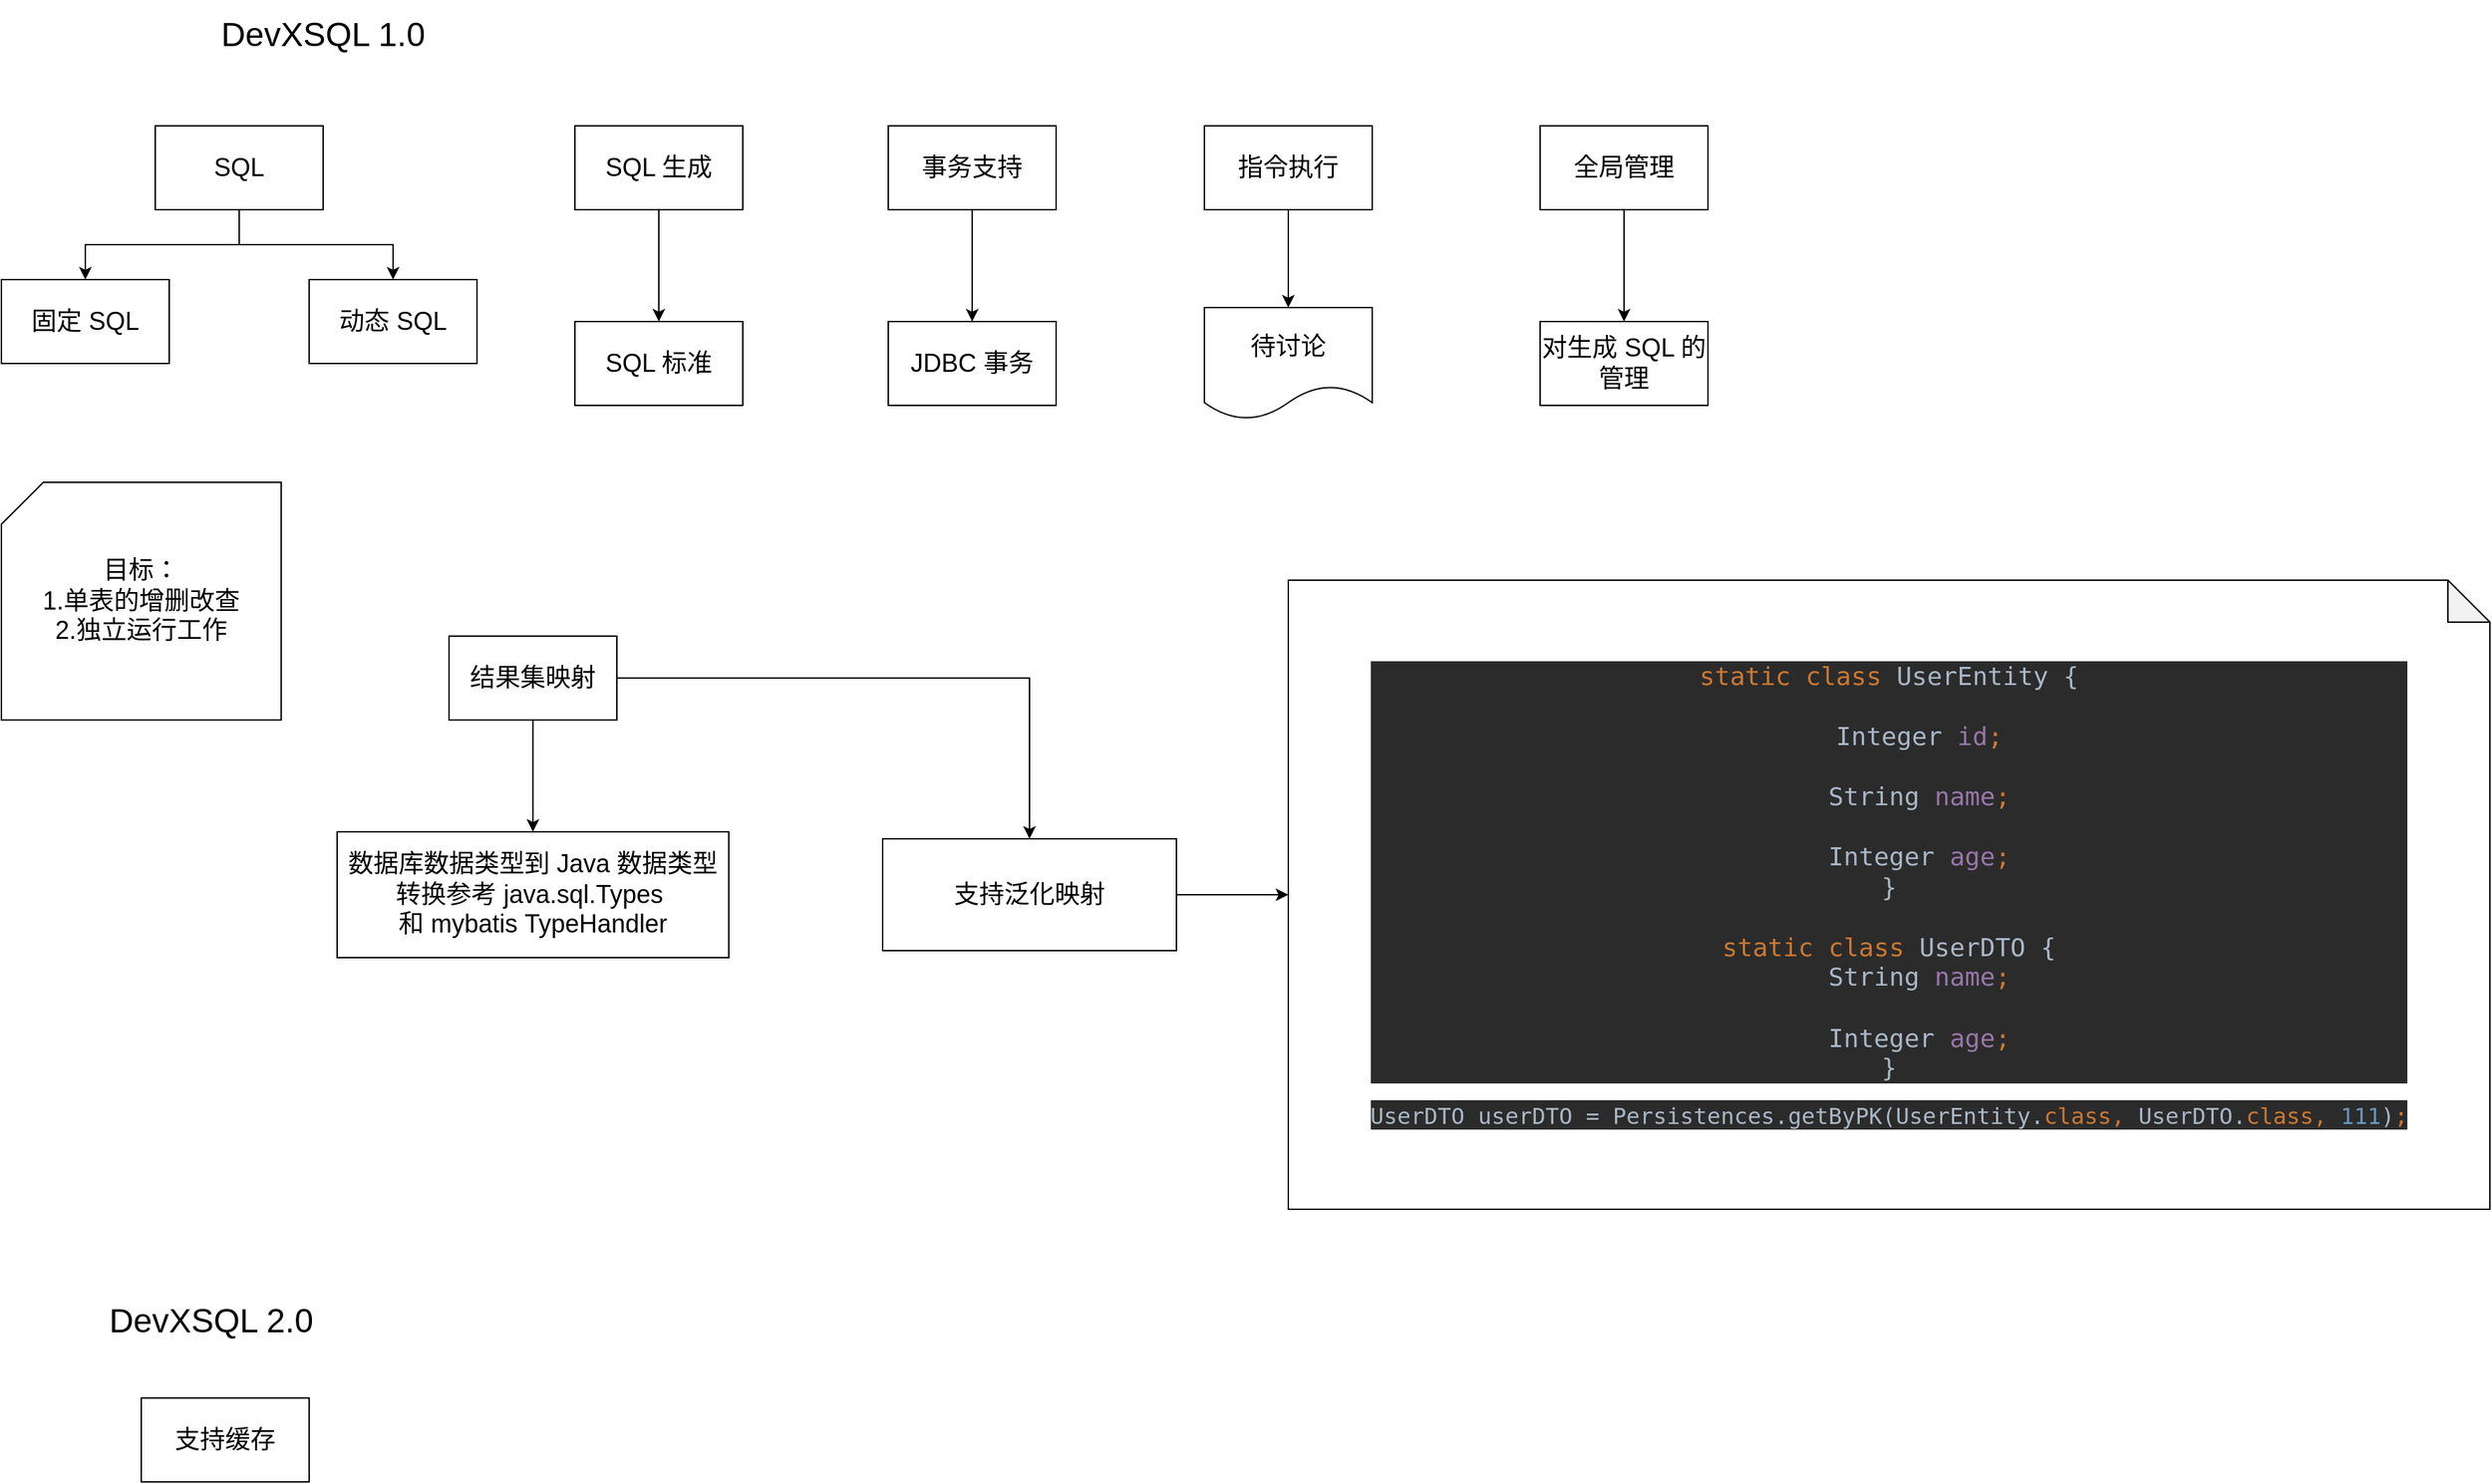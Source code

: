 <mxfile version="21.1.5" type="github">
  <diagram name="第 1 页" id="UhUEQJS8GDLvYfTMcVj2">
    <mxGraphModel dx="2261" dy="764" grid="1" gridSize="10" guides="1" tooltips="1" connect="1" arrows="1" fold="1" page="1" pageScale="1" pageWidth="827" pageHeight="1169" math="0" shadow="0">
      <root>
        <mxCell id="0" />
        <mxCell id="1" parent="0" />
        <mxCell id="CWedyXncNDXnPdNYyyou-26" style="edgeStyle=orthogonalEdgeStyle;rounded=0;orthogonalLoop=1;jettySize=auto;html=1;" edge="1" parent="1" source="CWedyXncNDXnPdNYyyou-2" target="CWedyXncNDXnPdNYyyou-24">
          <mxGeometry relative="1" as="geometry" />
        </mxCell>
        <mxCell id="CWedyXncNDXnPdNYyyou-27" style="edgeStyle=orthogonalEdgeStyle;rounded=0;orthogonalLoop=1;jettySize=auto;html=1;entryX=0.5;entryY=0;entryDx=0;entryDy=0;" edge="1" parent="1" source="CWedyXncNDXnPdNYyyou-2" target="CWedyXncNDXnPdNYyyou-25">
          <mxGeometry relative="1" as="geometry" />
        </mxCell>
        <mxCell id="CWedyXncNDXnPdNYyyou-2" value="&lt;font style=&quot;font-size: 18px;&quot;&gt;SQL&lt;/font&gt;" style="rounded=0;whiteSpace=wrap;html=1;" vertex="1" parent="1">
          <mxGeometry x="-170" y="220" width="120" height="60" as="geometry" />
        </mxCell>
        <mxCell id="CWedyXncNDXnPdNYyyou-10" value="" style="edgeStyle=orthogonalEdgeStyle;rounded=0;orthogonalLoop=1;jettySize=auto;html=1;" edge="1" parent="1" source="CWedyXncNDXnPdNYyyou-3" target="CWedyXncNDXnPdNYyyou-9">
          <mxGeometry relative="1" as="geometry" />
        </mxCell>
        <mxCell id="CWedyXncNDXnPdNYyyou-3" value="&lt;font style=&quot;font-size: 18px;&quot;&gt;事务支持&lt;/font&gt;" style="rounded=0;whiteSpace=wrap;html=1;" vertex="1" parent="1">
          <mxGeometry x="354" y="220" width="120" height="60" as="geometry" />
        </mxCell>
        <mxCell id="CWedyXncNDXnPdNYyyou-12" value="" style="edgeStyle=orthogonalEdgeStyle;rounded=0;orthogonalLoop=1;jettySize=auto;html=1;" edge="1" parent="1" source="CWedyXncNDXnPdNYyyou-4" target="CWedyXncNDXnPdNYyyou-11">
          <mxGeometry relative="1" as="geometry" />
        </mxCell>
        <mxCell id="CWedyXncNDXnPdNYyyou-4" value="&lt;font style=&quot;font-size: 18px;&quot;&gt;指令执行&lt;/font&gt;" style="rounded=0;whiteSpace=wrap;html=1;" vertex="1" parent="1">
          <mxGeometry x="580" y="220" width="120" height="60" as="geometry" />
        </mxCell>
        <mxCell id="CWedyXncNDXnPdNYyyou-14" value="" style="edgeStyle=orthogonalEdgeStyle;rounded=0;orthogonalLoop=1;jettySize=auto;html=1;" edge="1" parent="1" source="CWedyXncNDXnPdNYyyou-5" target="CWedyXncNDXnPdNYyyou-13">
          <mxGeometry relative="1" as="geometry" />
        </mxCell>
        <mxCell id="CWedyXncNDXnPdNYyyou-18" style="edgeStyle=orthogonalEdgeStyle;rounded=0;orthogonalLoop=1;jettySize=auto;html=1;" edge="1" parent="1" source="CWedyXncNDXnPdNYyyou-5" target="CWedyXncNDXnPdNYyyou-16">
          <mxGeometry relative="1" as="geometry" />
        </mxCell>
        <mxCell id="CWedyXncNDXnPdNYyyou-5" value="&lt;font style=&quot;font-size: 18px;&quot;&gt;结果集映射&lt;/font&gt;" style="rounded=0;whiteSpace=wrap;html=1;" vertex="1" parent="1">
          <mxGeometry x="40" y="585" width="120" height="60" as="geometry" />
        </mxCell>
        <mxCell id="CWedyXncNDXnPdNYyyou-6" value="&lt;font style=&quot;font-size: 24px;&quot;&gt;DevXSQL 1.0&lt;/font&gt;" style="text;html=1;strokeColor=none;fillColor=none;align=center;verticalAlign=middle;whiteSpace=wrap;rounded=0;" vertex="1" parent="1">
          <mxGeometry x="-130" y="130" width="160" height="50" as="geometry" />
        </mxCell>
        <mxCell id="CWedyXncNDXnPdNYyyou-7" value="&lt;font style=&quot;font-size: 18px;&quot;&gt;SQL 标准&lt;/font&gt;" style="rounded=0;whiteSpace=wrap;html=1;" vertex="1" parent="1">
          <mxGeometry x="130" y="360" width="120" height="60" as="geometry" />
        </mxCell>
        <mxCell id="CWedyXncNDXnPdNYyyou-9" value="&lt;font style=&quot;font-size: 18px;&quot;&gt;JDBC 事务&lt;/font&gt;" style="whiteSpace=wrap;html=1;rounded=0;" vertex="1" parent="1">
          <mxGeometry x="354" y="360" width="120" height="60" as="geometry" />
        </mxCell>
        <mxCell id="CWedyXncNDXnPdNYyyou-11" value="&lt;font style=&quot;font-size: 18px;&quot;&gt;待讨论&lt;/font&gt;" style="shape=document;whiteSpace=wrap;html=1;boundedLbl=1;rounded=0;" vertex="1" parent="1">
          <mxGeometry x="580" y="350" width="120" height="80" as="geometry" />
        </mxCell>
        <mxCell id="CWedyXncNDXnPdNYyyou-13" value="&lt;font style=&quot;font-size: 18px;&quot;&gt;数据库数据类型到 Java 数据类型转换参考&amp;nbsp;java.sql.Types&amp;nbsp;&lt;br&gt;和 mybatis&amp;nbsp;TypeHandler&lt;/font&gt;" style="whiteSpace=wrap;html=1;rounded=0;" vertex="1" parent="1">
          <mxGeometry x="-40" y="725" width="280" height="90" as="geometry" />
        </mxCell>
        <mxCell id="CWedyXncNDXnPdNYyyou-35" style="edgeStyle=orthogonalEdgeStyle;rounded=0;orthogonalLoop=1;jettySize=auto;html=1;" edge="1" parent="1" source="CWedyXncNDXnPdNYyyou-16" target="CWedyXncNDXnPdNYyyou-33">
          <mxGeometry relative="1" as="geometry" />
        </mxCell>
        <mxCell id="CWedyXncNDXnPdNYyyou-16" value="&lt;font style=&quot;font-size: 18px;&quot;&gt;支持泛化映射&lt;/font&gt;&lt;span style=&quot;font-size: 18px;&quot;&gt;&lt;br&gt;&lt;/span&gt;" style="whiteSpace=wrap;html=1;rounded=0;" vertex="1" parent="1">
          <mxGeometry x="350" y="730" width="210" height="80" as="geometry" />
        </mxCell>
        <mxCell id="CWedyXncNDXnPdNYyyou-23" value="" style="edgeStyle=orthogonalEdgeStyle;rounded=0;orthogonalLoop=1;jettySize=auto;html=1;" edge="1" parent="1" source="CWedyXncNDXnPdNYyyou-21" target="CWedyXncNDXnPdNYyyou-22">
          <mxGeometry relative="1" as="geometry" />
        </mxCell>
        <mxCell id="CWedyXncNDXnPdNYyyou-21" value="&lt;font style=&quot;font-size: 18px;&quot;&gt;全局管理&lt;/font&gt;" style="rounded=0;whiteSpace=wrap;html=1;" vertex="1" parent="1">
          <mxGeometry x="820" y="220" width="120" height="60" as="geometry" />
        </mxCell>
        <mxCell id="CWedyXncNDXnPdNYyyou-22" value="&lt;font style=&quot;font-size: 18px;&quot;&gt;对生成 SQL 的管理&lt;/font&gt;" style="whiteSpace=wrap;html=1;rounded=0;" vertex="1" parent="1">
          <mxGeometry x="820" y="360" width="120" height="60" as="geometry" />
        </mxCell>
        <mxCell id="CWedyXncNDXnPdNYyyou-24" value="&lt;font style=&quot;font-size: 18px;&quot;&gt;固定 SQL&lt;/font&gt;" style="rounded=0;whiteSpace=wrap;html=1;" vertex="1" parent="1">
          <mxGeometry x="-280" y="330" width="120" height="60" as="geometry" />
        </mxCell>
        <mxCell id="CWedyXncNDXnPdNYyyou-25" value="&lt;font style=&quot;font-size: 18px;&quot;&gt;动态 SQL&lt;/font&gt;" style="rounded=0;whiteSpace=wrap;html=1;" vertex="1" parent="1">
          <mxGeometry x="-60" y="330" width="120" height="60" as="geometry" />
        </mxCell>
        <mxCell id="CWedyXncNDXnPdNYyyou-29" style="edgeStyle=orthogonalEdgeStyle;rounded=0;orthogonalLoop=1;jettySize=auto;html=1;entryX=0.5;entryY=0;entryDx=0;entryDy=0;" edge="1" parent="1" source="CWedyXncNDXnPdNYyyou-28" target="CWedyXncNDXnPdNYyyou-7">
          <mxGeometry relative="1" as="geometry" />
        </mxCell>
        <mxCell id="CWedyXncNDXnPdNYyyou-28" value="&lt;font style=&quot;font-size: 18px;&quot;&gt;SQL 生成&lt;/font&gt;" style="rounded=0;whiteSpace=wrap;html=1;" vertex="1" parent="1">
          <mxGeometry x="130" y="220" width="120" height="60" as="geometry" />
        </mxCell>
        <mxCell id="CWedyXncNDXnPdNYyyou-33" value="&lt;pre style=&quot;background-color: rgb(43, 43, 43); color: rgb(169, 183, 198); font-family: &amp;quot;JetBrains Mono&amp;quot;, monospace;&quot;&gt;&lt;font style=&quot;font-size: 18px;&quot;&gt;&lt;span style=&quot;color: rgb(204, 120, 50);&quot;&gt;static class &lt;/span&gt;UserEntity {&lt;br&gt;&lt;br&gt;    Integer &lt;span style=&quot;color: rgb(152, 118, 170);&quot;&gt;id&lt;/span&gt;&lt;span style=&quot;color: rgb(204, 120, 50);&quot;&gt;;&lt;br&gt;&lt;/span&gt;&lt;span style=&quot;color: rgb(204, 120, 50);&quot;&gt;&lt;br&gt;&lt;/span&gt;&lt;span style=&quot;color: rgb(204, 120, 50);&quot;&gt;    &lt;/span&gt;String &lt;span style=&quot;color: rgb(152, 118, 170);&quot;&gt;name&lt;/span&gt;&lt;span style=&quot;color: rgb(204, 120, 50);&quot;&gt;;&lt;br&gt;&lt;/span&gt;&lt;span style=&quot;color: rgb(204, 120, 50);&quot;&gt;&lt;br&gt;&lt;/span&gt;&lt;span style=&quot;color: rgb(204, 120, 50);&quot;&gt;    &lt;/span&gt;Integer &lt;span style=&quot;color: rgb(152, 118, 170);&quot;&gt;age&lt;/span&gt;&lt;span style=&quot;color: rgb(204, 120, 50);&quot;&gt;;&lt;br&gt;&lt;/span&gt;}&lt;br&gt;&lt;br&gt;&lt;span style=&quot;color: rgb(204, 120, 50);&quot;&gt;static class &lt;/span&gt;UserDTO {&lt;br&gt;    String &lt;span style=&quot;color: rgb(152, 118, 170);&quot;&gt;name&lt;/span&gt;&lt;span style=&quot;color: rgb(204, 120, 50);&quot;&gt;;&lt;br&gt;&lt;/span&gt;&lt;span style=&quot;color: rgb(204, 120, 50);&quot;&gt;&lt;br&gt;&lt;/span&gt;&lt;span style=&quot;color: rgb(204, 120, 50);&quot;&gt;    &lt;/span&gt;Integer &lt;span style=&quot;color: rgb(152, 118, 170);&quot;&gt;age&lt;/span&gt;&lt;span style=&quot;color: rgb(204, 120, 50);&quot;&gt;;&lt;br&gt;&lt;/span&gt;}&lt;/font&gt;&lt;/pre&gt;&lt;pre style=&quot;background-color: rgb(43, 43, 43); color: rgb(169, 183, 198); font-family: &amp;quot;JetBrains Mono&amp;quot;, monospace;&quot;&gt;&lt;pre style=&quot;font-family: &amp;quot;JetBrains Mono&amp;quot;, monospace;&quot;&gt;&lt;font size=&quot;3&quot;&gt;UserDTO userDTO = Persistences.getByPK(UserEntity.&lt;span style=&quot;color: rgb(204, 120, 50);&quot;&gt;class, &lt;/span&gt;UserDTO.&lt;span style=&quot;color: rgb(204, 120, 50);&quot;&gt;class, &lt;/span&gt;&lt;span style=&quot;color: rgb(104, 151, 187);&quot;&gt;111&lt;/span&gt;)&lt;/font&gt;&lt;span style=&quot;color: rgb(204, 120, 50);&quot;&gt;&lt;font size=&quot;3&quot;&gt;;&lt;/font&gt;&lt;span style=&quot;font-size: 13.5pt;&quot;&gt;&lt;br&gt;&lt;/span&gt;&lt;/span&gt;&lt;/pre&gt;&lt;/pre&gt;" style="shape=note;whiteSpace=wrap;html=1;backgroundOutline=1;darkOpacity=0.05;" vertex="1" parent="1">
          <mxGeometry x="640" y="545" width="859" height="450" as="geometry" />
        </mxCell>
        <mxCell id="CWedyXncNDXnPdNYyyou-37" value="&lt;font style=&quot;font-size: 18px;&quot;&gt;目标：&lt;br&gt;1.单表的增删改查&lt;br&gt;2.独立运行工作&lt;br&gt;&lt;/font&gt;" style="shape=card;whiteSpace=wrap;html=1;" vertex="1" parent="1">
          <mxGeometry x="-280" y="475" width="200" height="170" as="geometry" />
        </mxCell>
        <mxCell id="CWedyXncNDXnPdNYyyou-38" value="&lt;font style=&quot;font-size: 24px;&quot;&gt;DevXSQL 2.0&lt;/font&gt;" style="text;html=1;strokeColor=none;fillColor=none;align=center;verticalAlign=middle;whiteSpace=wrap;rounded=0;" vertex="1" parent="1">
          <mxGeometry x="-210" y="1050" width="160" height="50" as="geometry" />
        </mxCell>
        <mxCell id="CWedyXncNDXnPdNYyyou-39" value="&lt;font style=&quot;font-size: 18px;&quot;&gt;支持缓存&lt;/font&gt;" style="rounded=0;whiteSpace=wrap;html=1;" vertex="1" parent="1">
          <mxGeometry x="-180" y="1130" width="120" height="60" as="geometry" />
        </mxCell>
      </root>
    </mxGraphModel>
  </diagram>
</mxfile>
